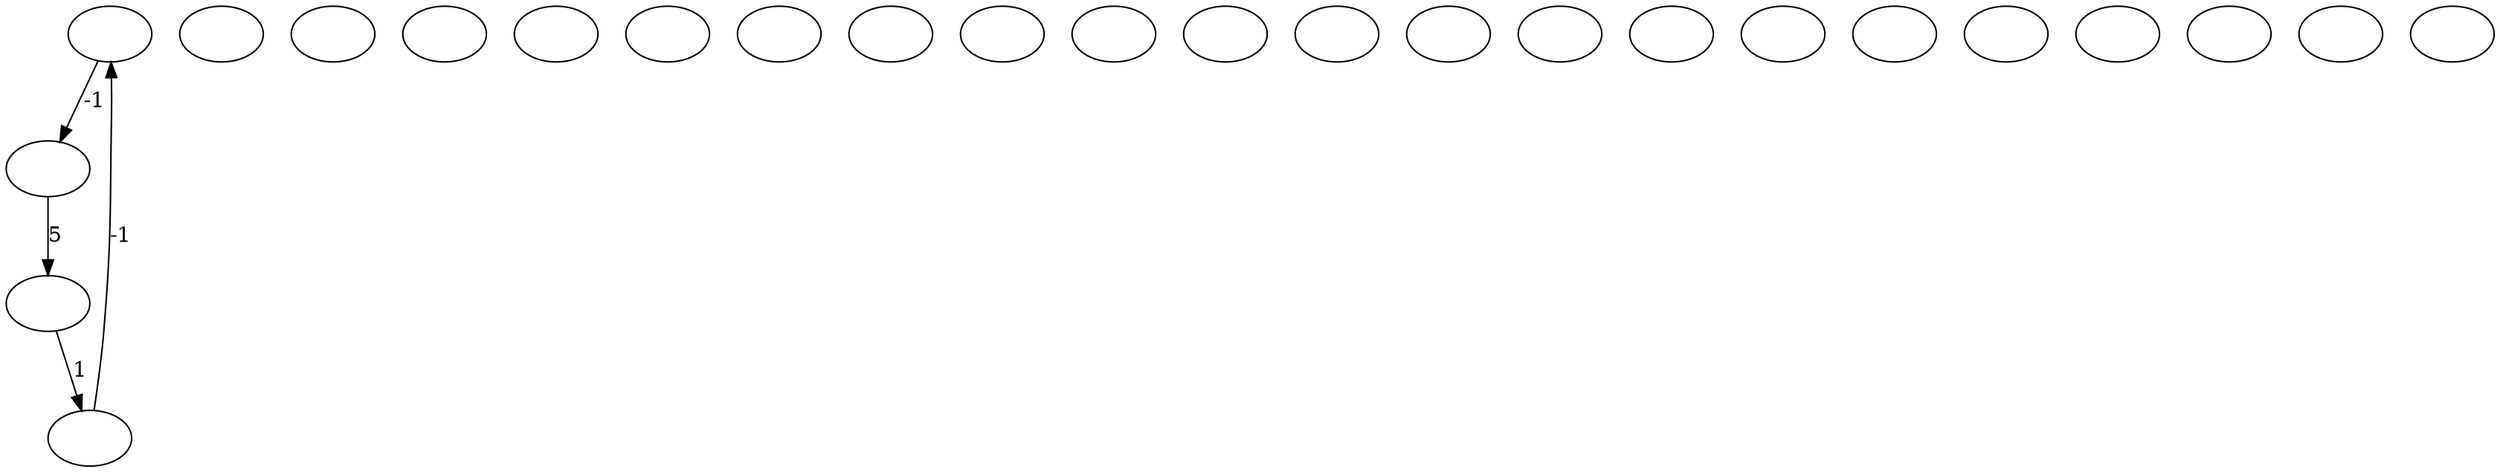 digraph G {
0[label=""];
1[label=""];
2[label=""];
3[label=""];
4[label=""];
5[label=""];
6[label=""];
7[label=""];
8[label=""];
9[label=""];
10[label=""];
11[label=""];
12[label=""];
13[label=""];
14[label=""];
15[label=""];
16[label=""];
17[label=""];
18[label=""];
19[label=""];
20[label=""];
21[label=""];
22[label=""];
23[label=""];
24[label=""];
24->2 [label=1];
4->24 [label=5];
0->4 [label=-1];
2->0 [label=-1];
}

